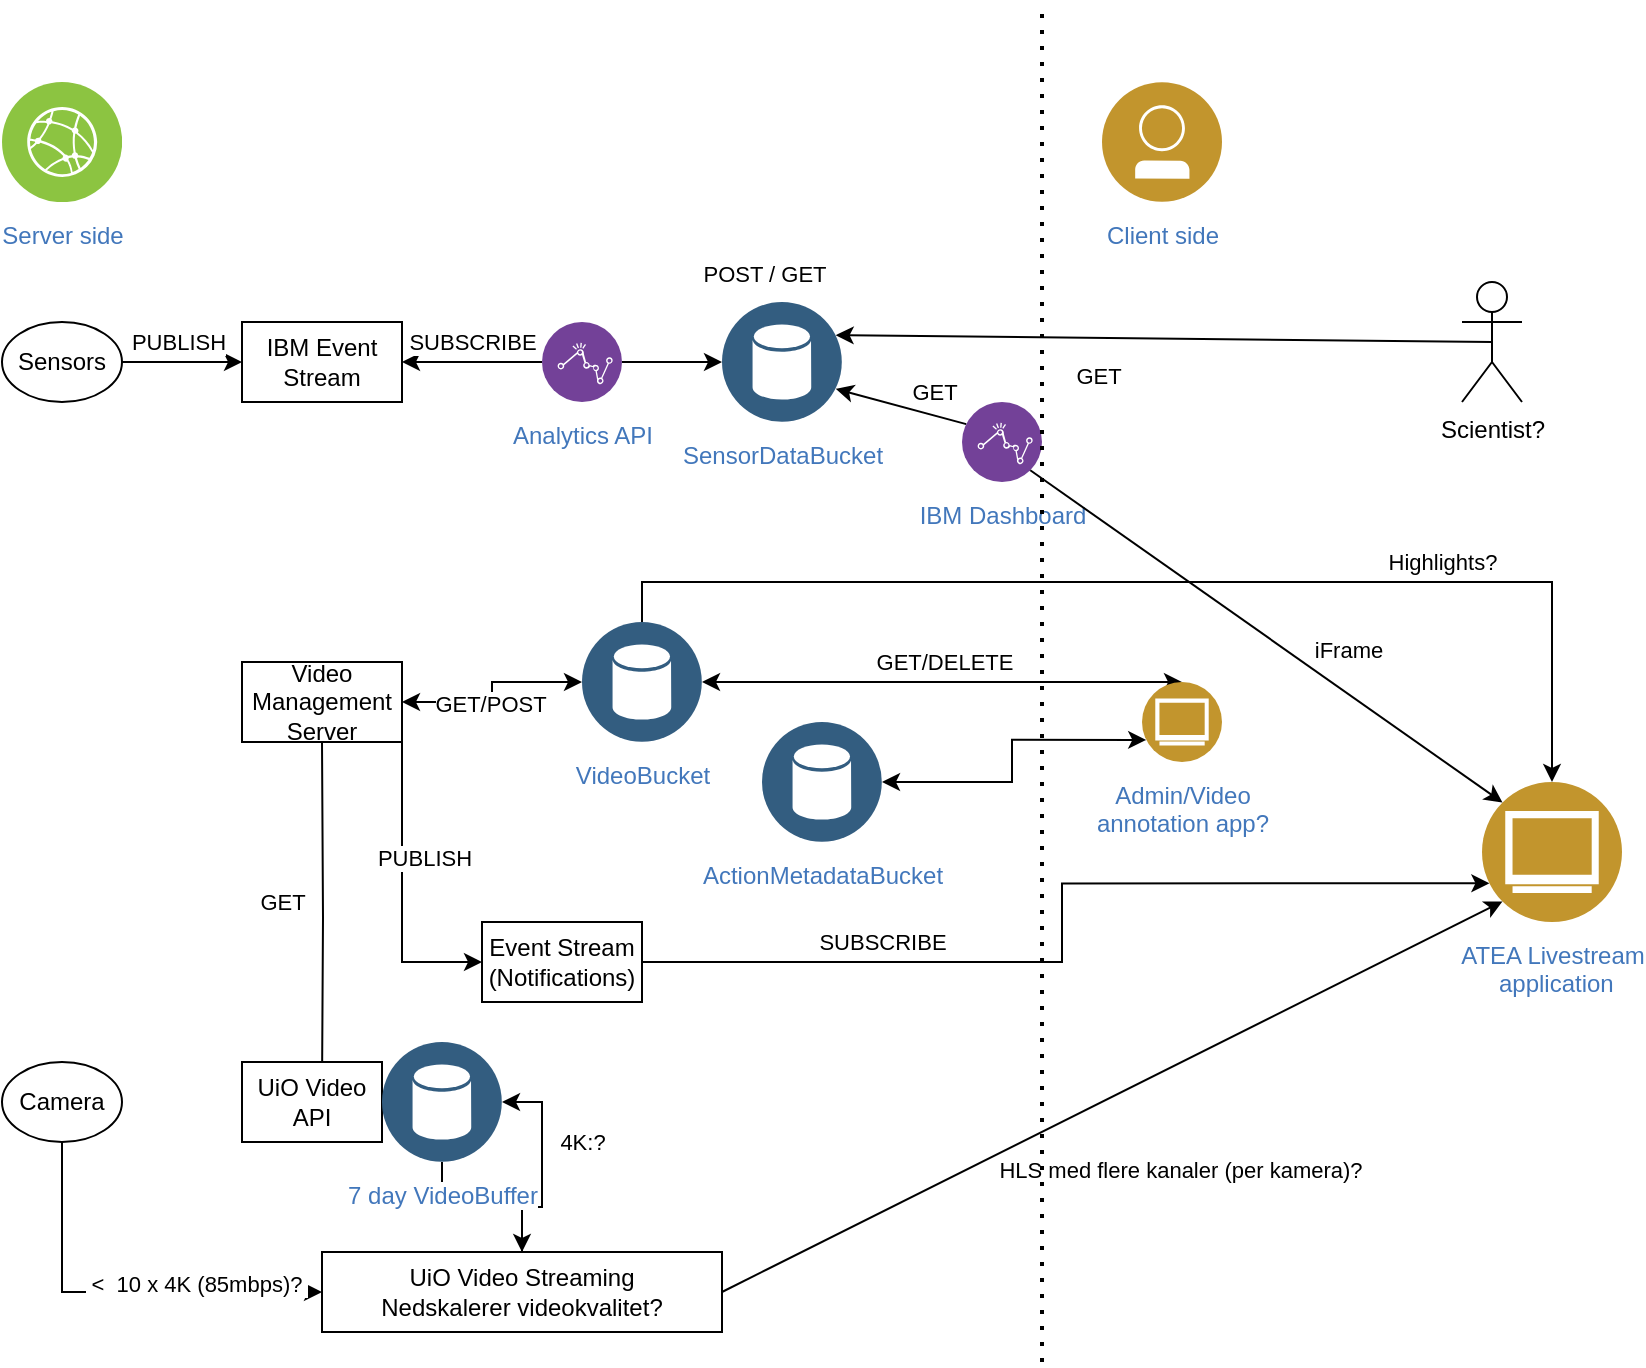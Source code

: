 <mxfile version="20.8.18" type="device"><diagram name="Page-1" id="uSosFbavn_r_ZgASAxZB"><mxGraphModel dx="1045" dy="1838" grid="1" gridSize="10" guides="1" tooltips="1" connect="1" arrows="1" fold="1" page="1" pageScale="1" pageWidth="827" pageHeight="1169" math="0" shadow="0"><root><mxCell id="0"/><mxCell id="1" parent="0"/><mxCell id="_Bq96bHH1vQHE10Y9X8i-5" style="edgeStyle=orthogonalEdgeStyle;rounded=0;orthogonalLoop=1;jettySize=auto;html=1;entryX=0;entryY=0.5;entryDx=0;entryDy=0;startArrow=none;startFill=0;endArrow=classic;endFill=1;exitX=0.5;exitY=1;exitDx=0;exitDy=0;" edge="1" parent="1" source="v-ouawx7WPHho3FbS3GX-1" target="zUxqFtkJYijdz0BEmVfo-3"><mxGeometry relative="1" as="geometry"/></mxCell><mxCell id="_Bq96bHH1vQHE10Y9X8i-7" value="&amp;nbsp;&amp;lt;&amp;nbsp; 10 x 4K (85mbps)?&amp;nbsp;" style="edgeLabel;html=1;align=center;verticalAlign=middle;resizable=0;points=[];" vertex="1" connectable="0" parent="_Bq96bHH1vQHE10Y9X8i-5"><mxGeometry x="0.385" y="4" relative="1" as="geometry"><mxPoint as="offset"/></mxGeometry></mxCell><mxCell id="v-ouawx7WPHho3FbS3GX-1" value="Camera" style="ellipse;whiteSpace=wrap;html=1;" parent="1" vertex="1"><mxGeometry x="40" y="530" width="60" height="40" as="geometry"/></mxCell><mxCell id="v-ouawx7WPHho3FbS3GX-2" value="Sensors" style="ellipse;whiteSpace=wrap;html=1;" parent="1" vertex="1"><mxGeometry x="40" y="160" width="60" height="40" as="geometry"/></mxCell><mxCell id="v-ouawx7WPHho3FbS3GX-3" value="" style="endArrow=classic;html=1;rounded=0;exitX=1;exitY=0.5;exitDx=0;exitDy=0;entryX=0;entryY=0.5;entryDx=0;entryDy=0;" parent="1" source="v-ouawx7WPHho3FbS3GX-2" target="v-ouawx7WPHho3FbS3GX-5" edge="1"><mxGeometry width="50" height="50" relative="1" as="geometry"><mxPoint x="140" y="200" as="sourcePoint"/><mxPoint x="200" y="180" as="targetPoint"/></mxGeometry></mxCell><mxCell id="v-ouawx7WPHho3FbS3GX-4" value="PUBLISH" style="edgeLabel;html=1;align=center;verticalAlign=middle;resizable=0;points=[];" parent="v-ouawx7WPHho3FbS3GX-3" vertex="1" connectable="0"><mxGeometry x="-0.407" relative="1" as="geometry"><mxPoint x="10" y="-10" as="offset"/></mxGeometry></mxCell><mxCell id="v-ouawx7WPHho3FbS3GX-5" value="IBM Event Stream" style="rounded=0;whiteSpace=wrap;html=1;" parent="1" vertex="1"><mxGeometry x="160" y="160" width="80" height="40" as="geometry"/></mxCell><mxCell id="zUxqFtkJYijdz0BEmVfo-28" style="edgeStyle=orthogonalEdgeStyle;rounded=0;orthogonalLoop=1;jettySize=auto;html=1;startArrow=classic;startFill=1;endArrow=none;endFill=0;" parent="1" target="zUxqFtkJYijdz0BEmVfo-19" edge="1"><mxGeometry relative="1" as="geometry"><mxPoint x="200" y="545" as="sourcePoint"/></mxGeometry></mxCell><mxCell id="zUxqFtkJYijdz0BEmVfo-42" value="GET" style="edgeLabel;html=1;align=center;verticalAlign=middle;resizable=0;points=[];" parent="zUxqFtkJYijdz0BEmVfo-28" vertex="1" connectable="0"><mxGeometry x="0.054" y="1" relative="1" as="geometry"><mxPoint x="-19" y="-3" as="offset"/></mxGeometry></mxCell><mxCell id="v-ouawx7WPHho3FbS3GX-12" value="SUBSCRIBE" style="endArrow=classic;html=1;rounded=0;exitX=0;exitY=0.5;exitDx=0;exitDy=0;entryX=1;entryY=0.5;entryDx=0;entryDy=0;" parent="1" source="v-ouawx7WPHho3FbS3GX-33" target="v-ouawx7WPHho3FbS3GX-5" edge="1"><mxGeometry y="-10" width="50" height="50" relative="1" as="geometry"><mxPoint x="320" y="250" as="sourcePoint"/><mxPoint x="370" y="200" as="targetPoint"/><mxPoint as="offset"/></mxGeometry></mxCell><mxCell id="v-ouawx7WPHho3FbS3GX-20" value="ATEA Livestream&lt;br&gt;&amp;nbsp;application" style="aspect=fixed;perimeter=ellipsePerimeter;html=1;align=center;shadow=0;dashed=0;fontColor=#4277BB;labelBackgroundColor=#ffffff;fontSize=12;spacingTop=3;image;image=img/lib/ibm/users/browser.svg;" parent="1" vertex="1"><mxGeometry x="780" y="390" width="70" height="70" as="geometry"/></mxCell><mxCell id="v-ouawx7WPHho3FbS3GX-21" value="Server side" style="aspect=fixed;perimeter=ellipsePerimeter;html=1;align=center;shadow=0;dashed=0;fontColor=#4277BB;labelBackgroundColor=#ffffff;fontSize=12;spacingTop=3;image;image=img/lib/ibm/infrastructure/edge_services.svg;" parent="1" vertex="1"><mxGeometry x="40" y="40" width="60" height="60" as="geometry"/></mxCell><mxCell id="v-ouawx7WPHho3FbS3GX-22" value="SensorDataBucket" style="aspect=fixed;perimeter=ellipsePerimeter;html=1;align=center;shadow=0;dashed=0;fontColor=#4277BB;labelBackgroundColor=#ffffff;fontSize=12;spacingTop=3;image;image=img/lib/ibm/data/data_services.svg;" parent="1" vertex="1"><mxGeometry x="400" y="150" width="60" height="60" as="geometry"/></mxCell><mxCell id="zUxqFtkJYijdz0BEmVfo-11" style="edgeStyle=orthogonalEdgeStyle;rounded=0;orthogonalLoop=1;jettySize=auto;html=1;exitX=1;exitY=0.5;exitDx=0;exitDy=0;" parent="1" source="v-ouawx7WPHho3FbS3GX-33" target="v-ouawx7WPHho3FbS3GX-22" edge="1"><mxGeometry relative="1" as="geometry"/></mxCell><mxCell id="zUxqFtkJYijdz0BEmVfo-12" value="POST / GET" style="edgeLabel;html=1;align=center;verticalAlign=middle;resizable=0;points=[];" parent="zUxqFtkJYijdz0BEmVfo-11" vertex="1" connectable="0"><mxGeometry x="0.243" relative="1" as="geometry"><mxPoint x="40" y="-44" as="offset"/></mxGeometry></mxCell><mxCell id="v-ouawx7WPHho3FbS3GX-33" value="Analytics API" style="aspect=fixed;perimeter=ellipsePerimeter;html=1;align=center;shadow=0;dashed=0;fontColor=#4277BB;labelBackgroundColor=#ffffff;fontSize=12;spacingTop=3;image;image=img/lib/ibm/analytics/analytics.svg;" parent="1" vertex="1"><mxGeometry x="310" y="160" width="40" height="40" as="geometry"/></mxCell><mxCell id="v-ouawx7WPHho3FbS3GX-34" value="IBM Dashboard" style="aspect=fixed;perimeter=ellipsePerimeter;html=1;align=center;shadow=0;dashed=0;fontColor=#4277BB;labelBackgroundColor=#ffffff;fontSize=12;spacingTop=3;image;image=img/lib/ibm/analytics/analytics.svg;" parent="1" vertex="1"><mxGeometry x="520" y="200" width="40" height="40" as="geometry"/></mxCell><mxCell id="v-ouawx7WPHho3FbS3GX-35" value="" style="endArrow=classic;html=1;rounded=0;exitX=0;exitY=0.25;exitDx=0;exitDy=0;entryX=1;entryY=0.75;entryDx=0;entryDy=0;" parent="1" source="v-ouawx7WPHho3FbS3GX-34" target="v-ouawx7WPHho3FbS3GX-22" edge="1"><mxGeometry width="50" height="50" relative="1" as="geometry"><mxPoint x="480" y="240" as="sourcePoint"/><mxPoint x="480" y="200" as="targetPoint"/></mxGeometry></mxCell><mxCell id="v-ouawx7WPHho3FbS3GX-36" value="GET" style="edgeLabel;html=1;align=center;verticalAlign=middle;resizable=0;points=[];" parent="v-ouawx7WPHho3FbS3GX-35" vertex="1" connectable="0"><mxGeometry x="-0.16" y="2" relative="1" as="geometry"><mxPoint x="12" y="-11" as="offset"/></mxGeometry></mxCell><mxCell id="v-ouawx7WPHho3FbS3GX-38" value="Client side" style="aspect=fixed;perimeter=ellipsePerimeter;html=1;align=center;shadow=0;dashed=0;fontColor=#4277BB;labelBackgroundColor=#ffffff;fontSize=12;spacingTop=3;image;image=img/lib/ibm/users/user.svg;" parent="1" vertex="1"><mxGeometry x="590" y="40" width="60" height="60" as="geometry"/></mxCell><mxCell id="v-ouawx7WPHho3FbS3GX-42" value="iFrame" style="endArrow=none;html=1;rounded=0;exitX=0;exitY=0;exitDx=0;exitDy=0;entryX=1;entryY=1;entryDx=0;entryDy=0;endFill=0;startArrow=classic;startFill=1;" parent="1" source="v-ouawx7WPHho3FbS3GX-20" target="v-ouawx7WPHho3FbS3GX-34" edge="1"><mxGeometry x="-0.26" y="-18" width="50" height="50" relative="1" as="geometry"><mxPoint x="640" y="400" as="sourcePoint"/><mxPoint x="520" y="280" as="targetPoint"/><mxPoint as="offset"/></mxGeometry></mxCell><mxCell id="v-ouawx7WPHho3FbS3GX-43" value="HLS med flere kanaler (per kamera)?" style="endArrow=none;html=1;rounded=0;endFill=0;entryX=1;entryY=0.5;entryDx=0;entryDy=0;startArrow=classic;startFill=1;exitX=0;exitY=1;exitDx=0;exitDy=0;" parent="1" source="v-ouawx7WPHho3FbS3GX-20" target="zUxqFtkJYijdz0BEmVfo-3" edge="1"><mxGeometry x="-0.063" y="48" width="50" height="50" relative="1" as="geometry"><mxPoint x="750" y="490" as="sourcePoint"/><mxPoint x="510" y="565" as="targetPoint"/><mxPoint as="offset"/></mxGeometry></mxCell><mxCell id="v-ouawx7WPHho3FbS3GX-44" value="" style="endArrow=none;dashed=1;html=1;dashPattern=1 3;strokeWidth=2;rounded=0;" parent="1" edge="1"><mxGeometry width="50" height="50" relative="1" as="geometry"><mxPoint x="560" y="680" as="sourcePoint"/><mxPoint x="560" as="targetPoint"/></mxGeometry></mxCell><mxCell id="v-ouawx7WPHho3FbS3GX-45" value="Scientist?" style="shape=umlActor;verticalLabelPosition=bottom;verticalAlign=top;html=1;outlineConnect=0;" parent="1" vertex="1"><mxGeometry x="770" y="140" width="30" height="60" as="geometry"/></mxCell><mxCell id="v-ouawx7WPHho3FbS3GX-49" value="" style="endArrow=classic;html=1;rounded=0;entryX=1;entryY=0.25;entryDx=0;entryDy=0;exitX=0.5;exitY=0.5;exitDx=0;exitDy=0;exitPerimeter=0;" parent="1" source="v-ouawx7WPHho3FbS3GX-45" target="v-ouawx7WPHho3FbS3GX-22" edge="1"><mxGeometry width="50" height="50" relative="1" as="geometry"><mxPoint x="470" y="190" as="sourcePoint"/><mxPoint x="400" y="160" as="targetPoint"/></mxGeometry></mxCell><mxCell id="v-ouawx7WPHho3FbS3GX-50" value="GET" style="edgeLabel;html=1;align=center;verticalAlign=middle;resizable=0;points=[];" parent="v-ouawx7WPHho3FbS3GX-49" vertex="1" connectable="0"><mxGeometry x="0.279" y="-1" relative="1" as="geometry"><mxPoint x="13" y="20" as="offset"/></mxGeometry></mxCell><mxCell id="zUxqFtkJYijdz0BEmVfo-32" style="edgeStyle=orthogonalEdgeStyle;rounded=0;orthogonalLoop=1;jettySize=auto;html=1;entryX=1;entryY=0.5;entryDx=0;entryDy=0;startArrow=classic;startFill=1;endArrow=classic;endFill=1;" parent="1" source="zUxqFtkJYijdz0BEmVfo-1" target="zUxqFtkJYijdz0BEmVfo-19" edge="1"><mxGeometry relative="1" as="geometry"/></mxCell><mxCell id="zUxqFtkJYijdz0BEmVfo-34" value="GET/POST" style="edgeLabel;html=1;align=center;verticalAlign=middle;resizable=0;points=[];" parent="zUxqFtkJYijdz0BEmVfo-32" vertex="1" connectable="0"><mxGeometry x="0.116" y="1" relative="1" as="geometry"><mxPoint as="offset"/></mxGeometry></mxCell><mxCell id="zUxqFtkJYijdz0BEmVfo-41" style="edgeStyle=orthogonalEdgeStyle;rounded=0;orthogonalLoop=1;jettySize=auto;html=1;entryX=0.5;entryY=0;entryDx=0;entryDy=0;startArrow=classic;startFill=1;endArrow=classic;endFill=1;exitX=1;exitY=0.5;exitDx=0;exitDy=0;" parent="1" source="zUxqFtkJYijdz0BEmVfo-1" target="zUxqFtkJYijdz0BEmVfo-5" edge="1"><mxGeometry relative="1" as="geometry"><Array as="points"><mxPoint x="440" y="340"/><mxPoint x="440" y="340"/></Array></mxGeometry></mxCell><mxCell id="zUxqFtkJYijdz0BEmVfo-47" value="GET/DELETE" style="edgeLabel;html=1;align=center;verticalAlign=middle;resizable=0;points=[];" parent="zUxqFtkJYijdz0BEmVfo-41" vertex="1" connectable="0"><mxGeometry x="-0.003" y="-1" relative="1" as="geometry"><mxPoint x="1" y="-11" as="offset"/></mxGeometry></mxCell><mxCell id="_Bq96bHH1vQHE10Y9X8i-10" style="edgeStyle=orthogonalEdgeStyle;rounded=0;orthogonalLoop=1;jettySize=auto;html=1;startArrow=none;startFill=0;endArrow=classic;endFill=1;exitX=0.5;exitY=0;exitDx=0;exitDy=0;" edge="1" parent="1" source="zUxqFtkJYijdz0BEmVfo-1" target="v-ouawx7WPHho3FbS3GX-20"><mxGeometry relative="1" as="geometry"/></mxCell><mxCell id="_Bq96bHH1vQHE10Y9X8i-11" value="Highlights?" style="edgeLabel;html=1;align=center;verticalAlign=middle;resizable=0;points=[];" vertex="1" connectable="0" parent="_Bq96bHH1vQHE10Y9X8i-10"><mxGeometry x="0.633" y="3" relative="1" as="geometry"><mxPoint x="-50" y="-7" as="offset"/></mxGeometry></mxCell><mxCell id="zUxqFtkJYijdz0BEmVfo-1" value="VideoBucket" style="aspect=fixed;perimeter=ellipsePerimeter;html=1;align=center;shadow=0;dashed=0;fontColor=#4277BB;labelBackgroundColor=#ffffff;fontSize=12;spacingTop=3;image;image=img/lib/ibm/data/data_services.svg;" parent="1" vertex="1"><mxGeometry x="330" y="310" width="60" height="60" as="geometry"/></mxCell><mxCell id="_Bq96bHH1vQHE10Y9X8i-6" style="edgeStyle=orthogonalEdgeStyle;rounded=0;orthogonalLoop=1;jettySize=auto;html=1;entryX=1;entryY=0.5;entryDx=0;entryDy=0;startArrow=none;startFill=0;endArrow=classic;endFill=1;" edge="1" parent="1" source="zUxqFtkJYijdz0BEmVfo-3" target="_Bq96bHH1vQHE10Y9X8i-2"><mxGeometry relative="1" as="geometry"/></mxCell><mxCell id="_Bq96bHH1vQHE10Y9X8i-8" value="4K:?" style="edgeLabel;html=1;align=center;verticalAlign=middle;resizable=0;points=[];" vertex="1" connectable="0" parent="_Bq96bHH1vQHE10Y9X8i-6"><mxGeometry x="0.265" y="1" relative="1" as="geometry"><mxPoint x="21" y="1" as="offset"/></mxGeometry></mxCell><mxCell id="zUxqFtkJYijdz0BEmVfo-3" value="UiO Video Streaming&lt;br&gt;Nedskalerer videokvalitet?" style="rounded=0;whiteSpace=wrap;html=1;" parent="1" vertex="1"><mxGeometry x="200" y="625" width="200" height="40" as="geometry"/></mxCell><mxCell id="zUxqFtkJYijdz0BEmVfo-40" style="edgeStyle=orthogonalEdgeStyle;rounded=0;orthogonalLoop=1;jettySize=auto;html=1;entryX=1;entryY=0.5;entryDx=0;entryDy=0;startArrow=classic;startFill=1;endArrow=classic;endFill=1;exitX=0;exitY=0.75;exitDx=0;exitDy=0;" parent="1" source="zUxqFtkJYijdz0BEmVfo-5" target="zUxqFtkJYijdz0BEmVfo-39" edge="1"><mxGeometry relative="1" as="geometry"/></mxCell><mxCell id="zUxqFtkJYijdz0BEmVfo-5" value="&lt;span style=&quot;font-weight: normal;&quot;&gt;Admin/Video &lt;br&gt;annotation app?&lt;/span&gt;" style="aspect=fixed;perimeter=ellipsePerimeter;html=1;align=center;shadow=0;dashed=0;fontColor=#4277BB;labelBackgroundColor=#ffffff;fontSize=12;spacingTop=3;image;image=img/lib/ibm/users/browser.svg;fontStyle=1" parent="1" vertex="1"><mxGeometry x="610" y="340" width="40" height="40" as="geometry"/></mxCell><mxCell id="zUxqFtkJYijdz0BEmVfo-33" style="edgeStyle=orthogonalEdgeStyle;rounded=0;orthogonalLoop=1;jettySize=auto;html=1;entryX=0;entryY=0.5;entryDx=0;entryDy=0;startArrow=none;startFill=0;endArrow=classic;endFill=1;exitX=1;exitY=1;exitDx=0;exitDy=0;" parent="1" source="zUxqFtkJYijdz0BEmVfo-19" target="zUxqFtkJYijdz0BEmVfo-31" edge="1"><mxGeometry relative="1" as="geometry"/></mxCell><mxCell id="zUxqFtkJYijdz0BEmVfo-38" value="PUBLISH" style="edgeLabel;html=1;align=center;verticalAlign=middle;resizable=0;points=[];" parent="zUxqFtkJYijdz0BEmVfo-33" vertex="1" connectable="0"><mxGeometry x="-0.139" y="3" relative="1" as="geometry"><mxPoint x="8" y="-7" as="offset"/></mxGeometry></mxCell><mxCell id="zUxqFtkJYijdz0BEmVfo-19" value="Video Management Server" style="rounded=0;whiteSpace=wrap;html=1;" parent="1" vertex="1"><mxGeometry x="160" y="330" width="80" height="40" as="geometry"/></mxCell><mxCell id="zUxqFtkJYijdz0BEmVfo-45" style="edgeStyle=orthogonalEdgeStyle;rounded=0;orthogonalLoop=1;jettySize=auto;html=1;entryX=0;entryY=0.75;entryDx=0;entryDy=0;startArrow=none;startFill=0;endArrow=classic;endFill=1;" parent="1" source="zUxqFtkJYijdz0BEmVfo-31" target="v-ouawx7WPHho3FbS3GX-20" edge="1"><mxGeometry relative="1" as="geometry"/></mxCell><mxCell id="zUxqFtkJYijdz0BEmVfo-46" value="SUBSCRIBE" style="edgeLabel;html=1;align=center;verticalAlign=middle;resizable=0;points=[];" parent="zUxqFtkJYijdz0BEmVfo-45" vertex="1" connectable="0"><mxGeometry x="0.215" y="-1" relative="1" as="geometry"><mxPoint x="-122" y="28" as="offset"/></mxGeometry></mxCell><mxCell id="zUxqFtkJYijdz0BEmVfo-31" value="Event Stream (Notifications)" style="rounded=0;whiteSpace=wrap;html=1;" parent="1" vertex="1"><mxGeometry x="280" y="460" width="80" height="40" as="geometry"/></mxCell><mxCell id="zUxqFtkJYijdz0BEmVfo-39" value="ActionMetadataBucket" style="aspect=fixed;perimeter=ellipsePerimeter;html=1;align=center;shadow=0;dashed=0;fontColor=#4277BB;labelBackgroundColor=#ffffff;fontSize=12;spacingTop=3;image;image=img/lib/ibm/data/data_services.svg;" parent="1" vertex="1"><mxGeometry x="420" y="360" width="60" height="60" as="geometry"/></mxCell><mxCell id="_Bq96bHH1vQHE10Y9X8i-1" value="UiO Video API" style="rounded=0;whiteSpace=wrap;html=1;" vertex="1" parent="1"><mxGeometry x="160" y="530" width="70" height="40" as="geometry"/></mxCell><mxCell id="_Bq96bHH1vQHE10Y9X8i-9" value="" style="edgeStyle=orthogonalEdgeStyle;rounded=0;orthogonalLoop=1;jettySize=auto;html=1;startArrow=none;startFill=0;endArrow=classic;endFill=1;" edge="1" parent="1" source="_Bq96bHH1vQHE10Y9X8i-2" target="zUxqFtkJYijdz0BEmVfo-3"><mxGeometry relative="1" as="geometry"/></mxCell><mxCell id="_Bq96bHH1vQHE10Y9X8i-2" value="7 day VideoBuffer" style="aspect=fixed;perimeter=ellipsePerimeter;html=1;align=center;shadow=0;dashed=0;fontColor=#4277BB;labelBackgroundColor=#ffffff;fontSize=12;spacingTop=3;image;image=img/lib/ibm/data/data_services.svg;" vertex="1" parent="1"><mxGeometry x="230" y="520" width="60" height="60" as="geometry"/></mxCell></root></mxGraphModel></diagram></mxfile>